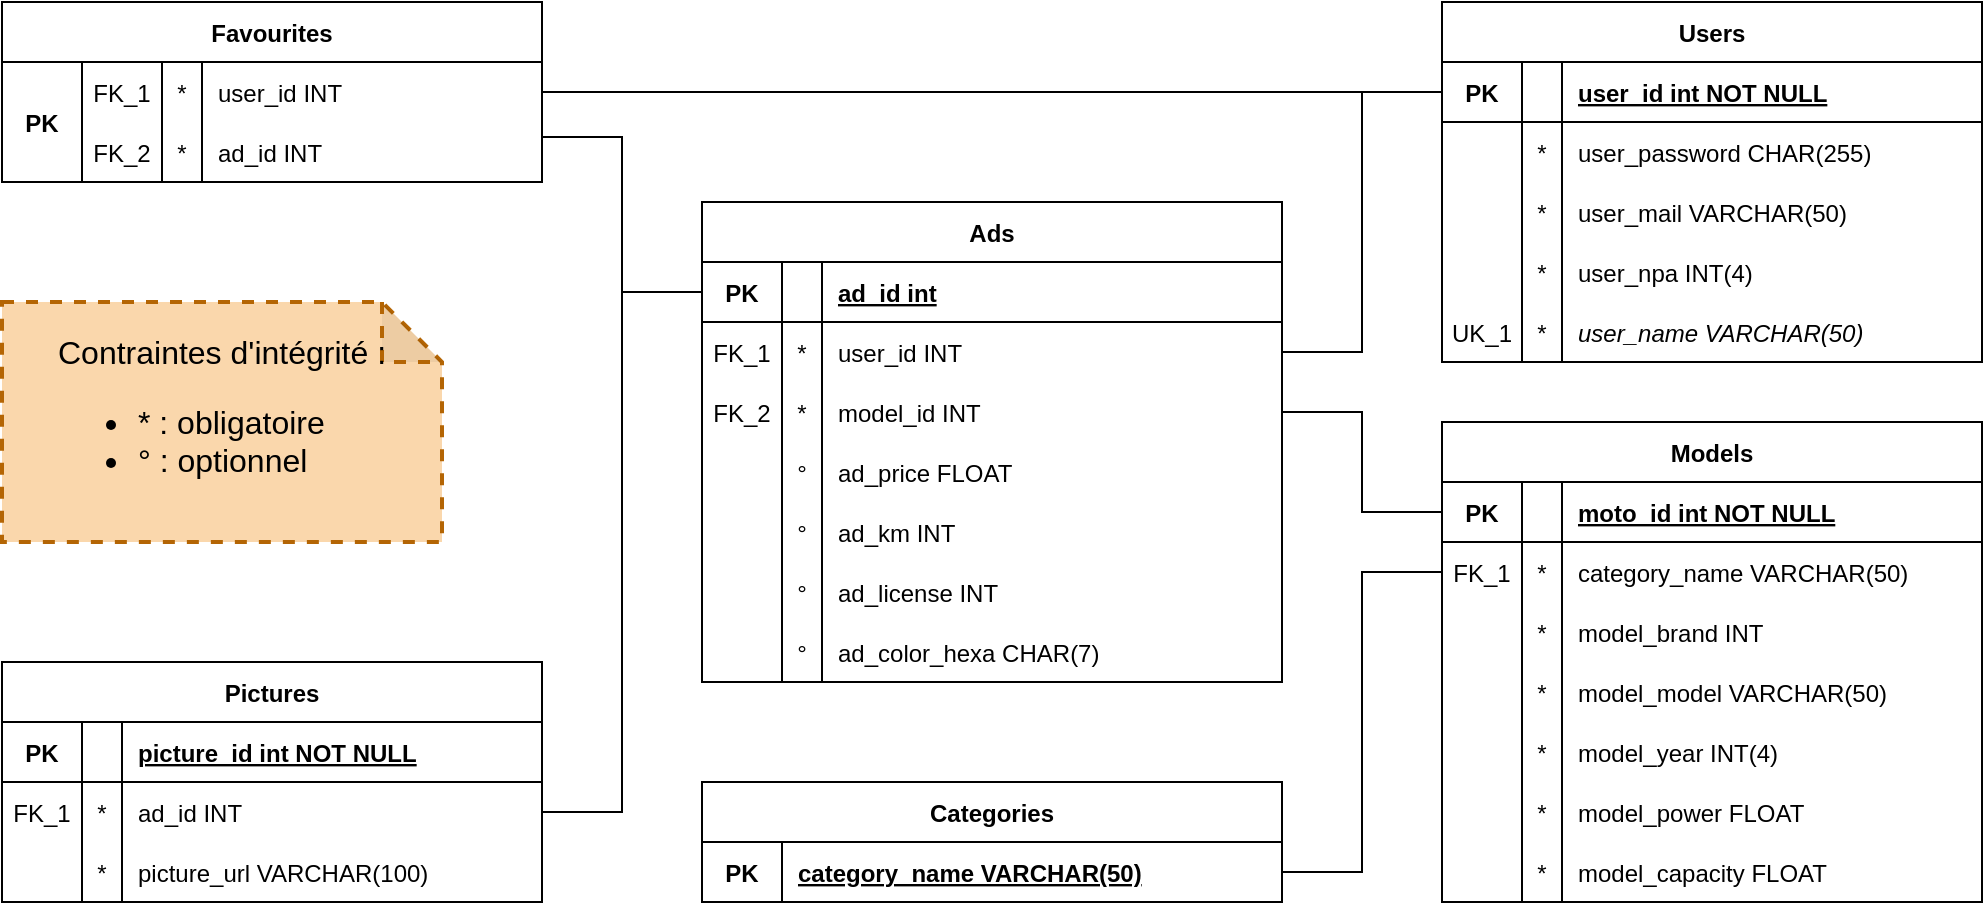 <mxfile version="20.4.0" type="device"><diagram id="R2lEEEUBdFMjLlhIrx00" name="Page-1"><mxGraphModel dx="1632" dy="436" grid="1" gridSize="10" guides="1" tooltips="1" connect="1" arrows="1" fold="1" page="1" pageScale="1" pageWidth="850" pageHeight="1100" math="0" shadow="0" extFonts="Permanent Marker^https://fonts.googleapis.com/css?family=Permanent+Marker"><root><mxCell id="0"/><mxCell id="1" parent="0"/><mxCell id="C-vyLk0tnHw3VtMMgP7b-2" value="Models" style="shape=table;startSize=30;container=1;collapsible=1;childLayout=tableLayout;fixedRows=1;rowLines=0;fontStyle=1;align=center;resizeLast=1;" parent="1" vertex="1"><mxGeometry x="470" y="580" width="270" height="240" as="geometry"/></mxCell><mxCell id="C-vyLk0tnHw3VtMMgP7b-3" value="" style="shape=partialRectangle;collapsible=0;dropTarget=0;pointerEvents=0;fillColor=none;points=[[0,0.5],[1,0.5]];portConstraint=eastwest;top=0;left=0;right=0;bottom=1;" parent="C-vyLk0tnHw3VtMMgP7b-2" vertex="1"><mxGeometry y="30" width="270" height="30" as="geometry"/></mxCell><mxCell id="C-vyLk0tnHw3VtMMgP7b-4" value="PK" style="shape=partialRectangle;overflow=hidden;connectable=0;fillColor=none;top=0;left=0;bottom=0;right=0;fontStyle=1;" parent="C-vyLk0tnHw3VtMMgP7b-3" vertex="1"><mxGeometry width="40" height="30" as="geometry"><mxRectangle width="40" height="30" as="alternateBounds"/></mxGeometry></mxCell><mxCell id="pd-KlW3IWrrGRKDiV0ma-48" style="shape=partialRectangle;overflow=hidden;connectable=0;fillColor=none;top=0;left=0;bottom=0;right=0;fontStyle=1;" parent="C-vyLk0tnHw3VtMMgP7b-3" vertex="1"><mxGeometry x="40" width="20" height="30" as="geometry"><mxRectangle width="20" height="30" as="alternateBounds"/></mxGeometry></mxCell><mxCell id="C-vyLk0tnHw3VtMMgP7b-5" value="moto_id int NOT NULL " style="shape=partialRectangle;overflow=hidden;connectable=0;fillColor=none;top=0;left=0;bottom=0;right=0;align=left;spacingLeft=6;fontStyle=5;" parent="C-vyLk0tnHw3VtMMgP7b-3" vertex="1"><mxGeometry x="60" width="210" height="30" as="geometry"><mxRectangle width="210" height="30" as="alternateBounds"/></mxGeometry></mxCell><mxCell id="Til6oE_p2sEMkodiM8Su-36" style="shape=partialRectangle;collapsible=0;dropTarget=0;pointerEvents=0;fillColor=none;points=[[0,0.5],[1,0.5]];portConstraint=eastwest;top=0;left=0;right=0;bottom=0;" parent="C-vyLk0tnHw3VtMMgP7b-2" vertex="1"><mxGeometry y="60" width="270" height="30" as="geometry"/></mxCell><mxCell id="Til6oE_p2sEMkodiM8Su-37" value="FK_1" style="shape=partialRectangle;overflow=hidden;connectable=0;fillColor=none;top=0;left=0;bottom=0;right=0;" parent="Til6oE_p2sEMkodiM8Su-36" vertex="1"><mxGeometry width="40" height="30" as="geometry"><mxRectangle width="40" height="30" as="alternateBounds"/></mxGeometry></mxCell><mxCell id="pd-KlW3IWrrGRKDiV0ma-49" value="*" style="shape=partialRectangle;overflow=hidden;connectable=0;fillColor=none;top=0;left=0;bottom=0;right=0;" parent="Til6oE_p2sEMkodiM8Su-36" vertex="1"><mxGeometry x="40" width="20" height="30" as="geometry"><mxRectangle width="20" height="30" as="alternateBounds"/></mxGeometry></mxCell><mxCell id="Til6oE_p2sEMkodiM8Su-38" value="category_name VARCHAR(50)" style="shape=partialRectangle;overflow=hidden;connectable=0;fillColor=none;top=0;left=0;bottom=0;right=0;align=left;spacingLeft=6;" parent="Til6oE_p2sEMkodiM8Su-36" vertex="1"><mxGeometry x="60" width="210" height="30" as="geometry"><mxRectangle width="210" height="30" as="alternateBounds"/></mxGeometry></mxCell><mxCell id="C-vyLk0tnHw3VtMMgP7b-6" value="" style="shape=partialRectangle;collapsible=0;dropTarget=0;pointerEvents=0;fillColor=none;points=[[0,0.5],[1,0.5]];portConstraint=eastwest;top=0;left=0;right=0;bottom=0;" parent="C-vyLk0tnHw3VtMMgP7b-2" vertex="1"><mxGeometry y="90" width="270" height="30" as="geometry"/></mxCell><mxCell id="C-vyLk0tnHw3VtMMgP7b-7" value="" style="shape=partialRectangle;overflow=hidden;connectable=0;fillColor=none;top=0;left=0;bottom=0;right=0;" parent="C-vyLk0tnHw3VtMMgP7b-6" vertex="1"><mxGeometry width="40" height="30" as="geometry"><mxRectangle width="40" height="30" as="alternateBounds"/></mxGeometry></mxCell><mxCell id="pd-KlW3IWrrGRKDiV0ma-50" value="*" style="shape=partialRectangle;overflow=hidden;connectable=0;fillColor=none;top=0;left=0;bottom=0;right=0;" parent="C-vyLk0tnHw3VtMMgP7b-6" vertex="1"><mxGeometry x="40" width="20" height="30" as="geometry"><mxRectangle width="20" height="30" as="alternateBounds"/></mxGeometry></mxCell><mxCell id="C-vyLk0tnHw3VtMMgP7b-8" value="model_brand INT" style="shape=partialRectangle;overflow=hidden;connectable=0;fillColor=none;top=0;left=0;bottom=0;right=0;align=left;spacingLeft=6;" parent="C-vyLk0tnHw3VtMMgP7b-6" vertex="1"><mxGeometry x="60" width="210" height="30" as="geometry"><mxRectangle width="210" height="30" as="alternateBounds"/></mxGeometry></mxCell><mxCell id="C-vyLk0tnHw3VtMMgP7b-9" value="" style="shape=partialRectangle;collapsible=0;dropTarget=0;pointerEvents=0;fillColor=none;points=[[0,0.5],[1,0.5]];portConstraint=eastwest;top=0;left=0;right=0;bottom=0;" parent="C-vyLk0tnHw3VtMMgP7b-2" vertex="1"><mxGeometry y="120" width="270" height="30" as="geometry"/></mxCell><mxCell id="C-vyLk0tnHw3VtMMgP7b-10" value="" style="shape=partialRectangle;overflow=hidden;connectable=0;fillColor=none;top=0;left=0;bottom=0;right=0;" parent="C-vyLk0tnHw3VtMMgP7b-9" vertex="1"><mxGeometry width="40" height="30" as="geometry"><mxRectangle width="40" height="30" as="alternateBounds"/></mxGeometry></mxCell><mxCell id="pd-KlW3IWrrGRKDiV0ma-51" value="*" style="shape=partialRectangle;overflow=hidden;connectable=0;fillColor=none;top=0;left=0;bottom=0;right=0;" parent="C-vyLk0tnHw3VtMMgP7b-9" vertex="1"><mxGeometry x="40" width="20" height="30" as="geometry"><mxRectangle width="20" height="30" as="alternateBounds"/></mxGeometry></mxCell><mxCell id="C-vyLk0tnHw3VtMMgP7b-11" value="model_model VARCHAR(50)" style="shape=partialRectangle;overflow=hidden;connectable=0;fillColor=none;top=0;left=0;bottom=0;right=0;align=left;spacingLeft=6;" parent="C-vyLk0tnHw3VtMMgP7b-9" vertex="1"><mxGeometry x="60" width="210" height="30" as="geometry"><mxRectangle width="210" height="30" as="alternateBounds"/></mxGeometry></mxCell><mxCell id="Til6oE_p2sEMkodiM8Su-18" style="shape=partialRectangle;collapsible=0;dropTarget=0;pointerEvents=0;fillColor=none;points=[[0,0.5],[1,0.5]];portConstraint=eastwest;top=0;left=0;right=0;bottom=0;" parent="C-vyLk0tnHw3VtMMgP7b-2" vertex="1"><mxGeometry y="150" width="270" height="30" as="geometry"/></mxCell><mxCell id="Til6oE_p2sEMkodiM8Su-19" value="" style="shape=partialRectangle;overflow=hidden;connectable=0;fillColor=none;top=0;left=0;bottom=0;right=0;" parent="Til6oE_p2sEMkodiM8Su-18" vertex="1"><mxGeometry width="40" height="30" as="geometry"><mxRectangle width="40" height="30" as="alternateBounds"/></mxGeometry></mxCell><mxCell id="pd-KlW3IWrrGRKDiV0ma-52" value="*" style="shape=partialRectangle;overflow=hidden;connectable=0;fillColor=none;top=0;left=0;bottom=0;right=0;" parent="Til6oE_p2sEMkodiM8Su-18" vertex="1"><mxGeometry x="40" width="20" height="30" as="geometry"><mxRectangle width="20" height="30" as="alternateBounds"/></mxGeometry></mxCell><mxCell id="Til6oE_p2sEMkodiM8Su-20" value="model_year INT(4)" style="shape=partialRectangle;overflow=hidden;connectable=0;fillColor=none;top=0;left=0;bottom=0;right=0;align=left;spacingLeft=6;" parent="Til6oE_p2sEMkodiM8Su-18" vertex="1"><mxGeometry x="60" width="210" height="30" as="geometry"><mxRectangle width="210" height="30" as="alternateBounds"/></mxGeometry></mxCell><mxCell id="Til6oE_p2sEMkodiM8Su-24" style="shape=partialRectangle;collapsible=0;dropTarget=0;pointerEvents=0;fillColor=none;points=[[0,0.5],[1,0.5]];portConstraint=eastwest;top=0;left=0;right=0;bottom=0;" parent="C-vyLk0tnHw3VtMMgP7b-2" vertex="1"><mxGeometry y="180" width="270" height="30" as="geometry"/></mxCell><mxCell id="Til6oE_p2sEMkodiM8Su-25" value="" style="shape=partialRectangle;overflow=hidden;connectable=0;fillColor=none;top=0;left=0;bottom=0;right=0;" parent="Til6oE_p2sEMkodiM8Su-24" vertex="1"><mxGeometry width="40" height="30" as="geometry"><mxRectangle width="40" height="30" as="alternateBounds"/></mxGeometry></mxCell><mxCell id="pd-KlW3IWrrGRKDiV0ma-53" value="*" style="shape=partialRectangle;overflow=hidden;connectable=0;fillColor=none;top=0;left=0;bottom=0;right=0;" parent="Til6oE_p2sEMkodiM8Su-24" vertex="1"><mxGeometry x="40" width="20" height="30" as="geometry"><mxRectangle width="20" height="30" as="alternateBounds"/></mxGeometry></mxCell><mxCell id="Til6oE_p2sEMkodiM8Su-26" value="model_power FLOAT" style="shape=partialRectangle;overflow=hidden;connectable=0;fillColor=none;top=0;left=0;bottom=0;right=0;align=left;spacingLeft=6;" parent="Til6oE_p2sEMkodiM8Su-24" vertex="1"><mxGeometry x="60" width="210" height="30" as="geometry"><mxRectangle width="210" height="30" as="alternateBounds"/></mxGeometry></mxCell><mxCell id="Til6oE_p2sEMkodiM8Su-27" style="shape=partialRectangle;collapsible=0;dropTarget=0;pointerEvents=0;fillColor=none;points=[[0,0.5],[1,0.5]];portConstraint=eastwest;top=0;left=0;right=0;bottom=0;" parent="C-vyLk0tnHw3VtMMgP7b-2" vertex="1"><mxGeometry y="210" width="270" height="30" as="geometry"/></mxCell><mxCell id="Til6oE_p2sEMkodiM8Su-28" value="" style="shape=partialRectangle;overflow=hidden;connectable=0;fillColor=none;top=0;left=0;bottom=0;right=0;" parent="Til6oE_p2sEMkodiM8Su-27" vertex="1"><mxGeometry width="40" height="30" as="geometry"><mxRectangle width="40" height="30" as="alternateBounds"/></mxGeometry></mxCell><mxCell id="pd-KlW3IWrrGRKDiV0ma-54" value="*" style="shape=partialRectangle;overflow=hidden;connectable=0;fillColor=none;top=0;left=0;bottom=0;right=0;" parent="Til6oE_p2sEMkodiM8Su-27" vertex="1"><mxGeometry x="40" width="20" height="30" as="geometry"><mxRectangle width="20" height="30" as="alternateBounds"/></mxGeometry></mxCell><mxCell id="Til6oE_p2sEMkodiM8Su-29" value="model_capacity FLOAT" style="shape=partialRectangle;overflow=hidden;connectable=0;fillColor=none;top=0;left=0;bottom=0;right=0;align=left;spacingLeft=6;" parent="Til6oE_p2sEMkodiM8Su-27" vertex="1"><mxGeometry x="60" width="210" height="30" as="geometry"><mxRectangle width="210" height="30" as="alternateBounds"/></mxGeometry></mxCell><mxCell id="C-vyLk0tnHw3VtMMgP7b-23" value="Users" style="shape=table;startSize=30;container=1;collapsible=1;childLayout=tableLayout;fixedRows=1;rowLines=0;fontStyle=1;align=center;resizeLast=1;" parent="1" vertex="1"><mxGeometry x="470" y="370" width="270" height="180" as="geometry"/></mxCell><mxCell id="C-vyLk0tnHw3VtMMgP7b-24" value="" style="shape=partialRectangle;collapsible=0;dropTarget=0;pointerEvents=0;fillColor=none;points=[[0,0.5],[1,0.5]];portConstraint=eastwest;top=0;left=0;right=0;bottom=1;" parent="C-vyLk0tnHw3VtMMgP7b-23" vertex="1"><mxGeometry y="30" width="270" height="30" as="geometry"/></mxCell><mxCell id="C-vyLk0tnHw3VtMMgP7b-25" value="PK" style="shape=partialRectangle;overflow=hidden;connectable=0;fillColor=none;top=0;left=0;bottom=0;right=0;fontStyle=1;" parent="C-vyLk0tnHw3VtMMgP7b-24" vertex="1"><mxGeometry width="40.0" height="30" as="geometry"><mxRectangle width="40.0" height="30" as="alternateBounds"/></mxGeometry></mxCell><mxCell id="pd-KlW3IWrrGRKDiV0ma-36" style="shape=partialRectangle;overflow=hidden;connectable=0;fillColor=none;top=0;left=0;bottom=0;right=0;fontStyle=1;" parent="C-vyLk0tnHw3VtMMgP7b-24" vertex="1"><mxGeometry x="40.0" width="20" height="30" as="geometry"><mxRectangle width="20" height="30" as="alternateBounds"/></mxGeometry></mxCell><mxCell id="C-vyLk0tnHw3VtMMgP7b-26" value="user_id int NOT NULL " style="shape=partialRectangle;overflow=hidden;connectable=0;fillColor=none;top=0;left=0;bottom=0;right=0;align=left;spacingLeft=6;fontStyle=5;" parent="C-vyLk0tnHw3VtMMgP7b-24" vertex="1"><mxGeometry x="60.0" width="210.0" height="30" as="geometry"><mxRectangle width="210.0" height="30" as="alternateBounds"/></mxGeometry></mxCell><mxCell id="C-vyLk0tnHw3VtMMgP7b-27" value="" style="shape=partialRectangle;collapsible=0;dropTarget=0;pointerEvents=0;fillColor=none;points=[[0,0.5],[1,0.5]];portConstraint=eastwest;top=0;left=0;right=0;bottom=0;" parent="C-vyLk0tnHw3VtMMgP7b-23" vertex="1"><mxGeometry y="60" width="270" height="30" as="geometry"/></mxCell><mxCell id="C-vyLk0tnHw3VtMMgP7b-28" value="" style="shape=partialRectangle;overflow=hidden;connectable=0;fillColor=none;top=0;left=0;bottom=0;right=0;" parent="C-vyLk0tnHw3VtMMgP7b-27" vertex="1"><mxGeometry width="40.0" height="30" as="geometry"><mxRectangle width="40.0" height="30" as="alternateBounds"/></mxGeometry></mxCell><mxCell id="pd-KlW3IWrrGRKDiV0ma-37" value="*" style="shape=partialRectangle;overflow=hidden;connectable=0;fillColor=none;top=0;left=0;bottom=0;right=0;" parent="C-vyLk0tnHw3VtMMgP7b-27" vertex="1"><mxGeometry x="40.0" width="20" height="30" as="geometry"><mxRectangle width="20" height="30" as="alternateBounds"/></mxGeometry></mxCell><mxCell id="C-vyLk0tnHw3VtMMgP7b-29" value="user_password CHAR(255)" style="shape=partialRectangle;overflow=hidden;connectable=0;fillColor=none;top=0;left=0;bottom=0;right=0;align=left;spacingLeft=6;" parent="C-vyLk0tnHw3VtMMgP7b-27" vertex="1"><mxGeometry x="60.0" width="210.0" height="30" as="geometry"><mxRectangle width="210.0" height="30" as="alternateBounds"/></mxGeometry></mxCell><mxCell id="Til6oE_p2sEMkodiM8Su-79" style="shape=partialRectangle;collapsible=0;dropTarget=0;pointerEvents=0;fillColor=none;points=[[0,0.5],[1,0.5]];portConstraint=eastwest;top=0;left=0;right=0;bottom=0;" parent="C-vyLk0tnHw3VtMMgP7b-23" vertex="1"><mxGeometry y="90" width="270" height="30" as="geometry"/></mxCell><mxCell id="Til6oE_p2sEMkodiM8Su-80" value="" style="shape=partialRectangle;overflow=hidden;connectable=0;fillColor=none;top=0;left=0;bottom=0;right=0;" parent="Til6oE_p2sEMkodiM8Su-79" vertex="1"><mxGeometry width="40.0" height="30" as="geometry"><mxRectangle width="40.0" height="30" as="alternateBounds"/></mxGeometry></mxCell><mxCell id="pd-KlW3IWrrGRKDiV0ma-38" value="*" style="shape=partialRectangle;overflow=hidden;connectable=0;fillColor=none;top=0;left=0;bottom=0;right=0;" parent="Til6oE_p2sEMkodiM8Su-79" vertex="1"><mxGeometry x="40.0" width="20" height="30" as="geometry"><mxRectangle width="20" height="30" as="alternateBounds"/></mxGeometry></mxCell><mxCell id="Til6oE_p2sEMkodiM8Su-81" value="user_mail VARCHAR(50)" style="shape=partialRectangle;overflow=hidden;connectable=0;fillColor=none;top=0;left=0;bottom=0;right=0;align=left;spacingLeft=6;" parent="Til6oE_p2sEMkodiM8Su-79" vertex="1"><mxGeometry x="60.0" width="210.0" height="30" as="geometry"><mxRectangle width="210.0" height="30" as="alternateBounds"/></mxGeometry></mxCell><mxCell id="Til6oE_p2sEMkodiM8Su-76" style="shape=partialRectangle;collapsible=0;dropTarget=0;pointerEvents=0;fillColor=none;points=[[0,0.5],[1,0.5]];portConstraint=eastwest;top=0;left=0;right=0;bottom=0;" parent="C-vyLk0tnHw3VtMMgP7b-23" vertex="1"><mxGeometry y="120" width="270" height="30" as="geometry"/></mxCell><mxCell id="Til6oE_p2sEMkodiM8Su-77" value="" style="shape=partialRectangle;overflow=hidden;connectable=0;fillColor=none;top=0;left=0;bottom=0;right=0;" parent="Til6oE_p2sEMkodiM8Su-76" vertex="1"><mxGeometry width="40.0" height="30" as="geometry"><mxRectangle width="40.0" height="30" as="alternateBounds"/></mxGeometry></mxCell><mxCell id="pd-KlW3IWrrGRKDiV0ma-39" value="*" style="shape=partialRectangle;overflow=hidden;connectable=0;fillColor=none;top=0;left=0;bottom=0;right=0;" parent="Til6oE_p2sEMkodiM8Su-76" vertex="1"><mxGeometry x="40.0" width="20" height="30" as="geometry"><mxRectangle width="20" height="30" as="alternateBounds"/></mxGeometry></mxCell><mxCell id="Til6oE_p2sEMkodiM8Su-78" value="user_npa INT(4)" style="shape=partialRectangle;overflow=hidden;connectable=0;fillColor=none;top=0;left=0;bottom=0;right=0;align=left;spacingLeft=6;" parent="Til6oE_p2sEMkodiM8Su-76" vertex="1"><mxGeometry x="60.0" width="210.0" height="30" as="geometry"><mxRectangle width="210.0" height="30" as="alternateBounds"/></mxGeometry></mxCell><mxCell id="Til6oE_p2sEMkodiM8Su-73" style="shape=partialRectangle;collapsible=0;dropTarget=0;pointerEvents=0;fillColor=none;points=[[0,0.5],[1,0.5]];portConstraint=eastwest;top=0;left=0;right=0;bottom=0;" parent="C-vyLk0tnHw3VtMMgP7b-23" vertex="1"><mxGeometry y="150" width="270" height="30" as="geometry"/></mxCell><mxCell id="Til6oE_p2sEMkodiM8Su-74" value="UK_1" style="shape=partialRectangle;overflow=hidden;connectable=0;fillColor=none;top=0;left=0;bottom=0;right=0;" parent="Til6oE_p2sEMkodiM8Su-73" vertex="1"><mxGeometry width="40.0" height="30" as="geometry"><mxRectangle width="40.0" height="30" as="alternateBounds"/></mxGeometry></mxCell><mxCell id="pd-KlW3IWrrGRKDiV0ma-40" value="*" style="shape=partialRectangle;overflow=hidden;connectable=0;fillColor=none;top=0;left=0;bottom=0;right=0;" parent="Til6oE_p2sEMkodiM8Su-73" vertex="1"><mxGeometry x="40.0" width="20" height="30" as="geometry"><mxRectangle width="20" height="30" as="alternateBounds"/></mxGeometry></mxCell><mxCell id="Til6oE_p2sEMkodiM8Su-75" value="user_name VARCHAR(50)" style="shape=partialRectangle;overflow=hidden;connectable=0;fillColor=none;top=0;left=0;bottom=0;right=0;align=left;spacingLeft=6;fontStyle=2" parent="Til6oE_p2sEMkodiM8Su-73" vertex="1"><mxGeometry x="60.0" width="210.0" height="30" as="geometry"><mxRectangle width="210.0" height="30" as="alternateBounds"/></mxGeometry></mxCell><mxCell id="_T7qm6R19eSd7hvCUQdI-22" value="Ads" style="shape=table;startSize=30;container=1;collapsible=1;childLayout=tableLayout;fixedRows=1;rowLines=0;fontStyle=1;align=center;resizeLast=1;" parent="1" vertex="1"><mxGeometry x="100" y="470" width="290" height="240" as="geometry"/></mxCell><mxCell id="_T7qm6R19eSd7hvCUQdI-23" value="" style="shape=partialRectangle;collapsible=0;dropTarget=0;pointerEvents=0;fillColor=none;points=[[0,0.5],[1,0.5]];portConstraint=eastwest;top=0;left=0;right=0;bottom=1;" parent="_T7qm6R19eSd7hvCUQdI-22" vertex="1"><mxGeometry y="30" width="290" height="30" as="geometry"/></mxCell><mxCell id="_T7qm6R19eSd7hvCUQdI-24" value="PK" style="shape=partialRectangle;overflow=hidden;connectable=0;fillColor=none;top=0;left=0;bottom=0;right=0;fontStyle=1;" parent="_T7qm6R19eSd7hvCUQdI-23" vertex="1"><mxGeometry width="40" height="30" as="geometry"><mxRectangle width="40" height="30" as="alternateBounds"/></mxGeometry></mxCell><mxCell id="pd-KlW3IWrrGRKDiV0ma-55" style="shape=partialRectangle;overflow=hidden;connectable=0;fillColor=none;top=0;left=0;bottom=0;right=0;fontStyle=1;" parent="_T7qm6R19eSd7hvCUQdI-23" vertex="1"><mxGeometry x="40" width="20" height="30" as="geometry"><mxRectangle width="20" height="30" as="alternateBounds"/></mxGeometry></mxCell><mxCell id="_T7qm6R19eSd7hvCUQdI-25" value="ad_id int" style="shape=partialRectangle;overflow=hidden;connectable=0;fillColor=none;top=0;left=0;bottom=0;right=0;align=left;spacingLeft=6;fontStyle=5;" parent="_T7qm6R19eSd7hvCUQdI-23" vertex="1"><mxGeometry x="60" width="230" height="30" as="geometry"><mxRectangle width="230" height="30" as="alternateBounds"/></mxGeometry></mxCell><mxCell id="Til6oE_p2sEMkodiM8Su-64" style="shape=partialRectangle;collapsible=0;dropTarget=0;pointerEvents=0;fillColor=none;points=[[0,0.5],[1,0.5]];portConstraint=eastwest;top=0;left=0;right=0;bottom=0;" parent="_T7qm6R19eSd7hvCUQdI-22" vertex="1"><mxGeometry y="60" width="290" height="30" as="geometry"/></mxCell><mxCell id="Til6oE_p2sEMkodiM8Su-65" value="FK_1" style="shape=partialRectangle;overflow=hidden;connectable=0;fillColor=none;top=0;left=0;bottom=0;right=0;" parent="Til6oE_p2sEMkodiM8Su-64" vertex="1"><mxGeometry width="40" height="30" as="geometry"><mxRectangle width="40" height="30" as="alternateBounds"/></mxGeometry></mxCell><mxCell id="pd-KlW3IWrrGRKDiV0ma-56" value="*" style="shape=partialRectangle;overflow=hidden;connectable=0;fillColor=none;top=0;left=0;bottom=0;right=0;" parent="Til6oE_p2sEMkodiM8Su-64" vertex="1"><mxGeometry x="40" width="20" height="30" as="geometry"><mxRectangle width="20" height="30" as="alternateBounds"/></mxGeometry></mxCell><mxCell id="Til6oE_p2sEMkodiM8Su-66" value="user_id INT" style="shape=partialRectangle;overflow=hidden;connectable=0;fillColor=none;top=0;left=0;bottom=0;right=0;align=left;spacingLeft=6;" parent="Til6oE_p2sEMkodiM8Su-64" vertex="1"><mxGeometry x="60" width="230" height="30" as="geometry"><mxRectangle width="230" height="30" as="alternateBounds"/></mxGeometry></mxCell><mxCell id="_T7qm6R19eSd7hvCUQdI-26" value="" style="shape=partialRectangle;collapsible=0;dropTarget=0;pointerEvents=0;fillColor=none;points=[[0,0.5],[1,0.5]];portConstraint=eastwest;top=0;left=0;right=0;bottom=0;" parent="_T7qm6R19eSd7hvCUQdI-22" vertex="1"><mxGeometry y="90" width="290" height="30" as="geometry"/></mxCell><mxCell id="_T7qm6R19eSd7hvCUQdI-27" value="FK_2" style="shape=partialRectangle;overflow=hidden;connectable=0;fillColor=none;top=0;left=0;bottom=0;right=0;" parent="_T7qm6R19eSd7hvCUQdI-26" vertex="1"><mxGeometry width="40" height="30" as="geometry"><mxRectangle width="40" height="30" as="alternateBounds"/></mxGeometry></mxCell><mxCell id="pd-KlW3IWrrGRKDiV0ma-57" value="*" style="shape=partialRectangle;overflow=hidden;connectable=0;fillColor=none;top=0;left=0;bottom=0;right=0;" parent="_T7qm6R19eSd7hvCUQdI-26" vertex="1"><mxGeometry x="40" width="20" height="30" as="geometry"><mxRectangle width="20" height="30" as="alternateBounds"/></mxGeometry></mxCell><mxCell id="_T7qm6R19eSd7hvCUQdI-28" value="model_id INT" style="shape=partialRectangle;overflow=hidden;connectable=0;fillColor=none;top=0;left=0;bottom=0;right=0;align=left;spacingLeft=6;" parent="_T7qm6R19eSd7hvCUQdI-26" vertex="1"><mxGeometry x="60" width="230" height="30" as="geometry"><mxRectangle width="230" height="30" as="alternateBounds"/></mxGeometry></mxCell><mxCell id="Til6oE_p2sEMkodiM8Su-6" style="shape=partialRectangle;collapsible=0;dropTarget=0;pointerEvents=0;fillColor=none;points=[[0,0.5],[1,0.5]];portConstraint=eastwest;top=0;left=0;right=0;bottom=0;" parent="_T7qm6R19eSd7hvCUQdI-22" vertex="1"><mxGeometry y="120" width="290" height="30" as="geometry"/></mxCell><mxCell id="Til6oE_p2sEMkodiM8Su-7" value="" style="shape=partialRectangle;overflow=hidden;connectable=0;fillColor=none;top=0;left=0;bottom=0;right=0;" parent="Til6oE_p2sEMkodiM8Su-6" vertex="1"><mxGeometry width="40" height="30" as="geometry"><mxRectangle width="40" height="30" as="alternateBounds"/></mxGeometry></mxCell><mxCell id="pd-KlW3IWrrGRKDiV0ma-58" value="°" style="shape=partialRectangle;overflow=hidden;connectable=0;fillColor=none;top=0;left=0;bottom=0;right=0;" parent="Til6oE_p2sEMkodiM8Su-6" vertex="1"><mxGeometry x="40" width="20" height="30" as="geometry"><mxRectangle width="20" height="30" as="alternateBounds"/></mxGeometry></mxCell><mxCell id="Til6oE_p2sEMkodiM8Su-8" value="ad_price FLOAT" style="shape=partialRectangle;overflow=hidden;connectable=0;fillColor=none;top=0;left=0;bottom=0;right=0;align=left;spacingLeft=6;" parent="Til6oE_p2sEMkodiM8Su-6" vertex="1"><mxGeometry x="60" width="230" height="30" as="geometry"><mxRectangle width="230" height="30" as="alternateBounds"/></mxGeometry></mxCell><mxCell id="Til6oE_p2sEMkodiM8Su-9" style="shape=partialRectangle;collapsible=0;dropTarget=0;pointerEvents=0;fillColor=none;points=[[0,0.5],[1,0.5]];portConstraint=eastwest;top=0;left=0;right=0;bottom=0;" parent="_T7qm6R19eSd7hvCUQdI-22" vertex="1"><mxGeometry y="150" width="290" height="30" as="geometry"/></mxCell><mxCell id="Til6oE_p2sEMkodiM8Su-10" value="" style="shape=partialRectangle;overflow=hidden;connectable=0;fillColor=none;top=0;left=0;bottom=0;right=0;" parent="Til6oE_p2sEMkodiM8Su-9" vertex="1"><mxGeometry width="40" height="30" as="geometry"><mxRectangle width="40" height="30" as="alternateBounds"/></mxGeometry></mxCell><mxCell id="pd-KlW3IWrrGRKDiV0ma-59" value="°" style="shape=partialRectangle;overflow=hidden;connectable=0;fillColor=none;top=0;left=0;bottom=0;right=0;" parent="Til6oE_p2sEMkodiM8Su-9" vertex="1"><mxGeometry x="40" width="20" height="30" as="geometry"><mxRectangle width="20" height="30" as="alternateBounds"/></mxGeometry></mxCell><mxCell id="Til6oE_p2sEMkodiM8Su-11" value="ad_km INT" style="shape=partialRectangle;overflow=hidden;connectable=0;fillColor=none;top=0;left=0;bottom=0;right=0;align=left;spacingLeft=6;" parent="Til6oE_p2sEMkodiM8Su-9" vertex="1"><mxGeometry x="60" width="230" height="30" as="geometry"><mxRectangle width="230" height="30" as="alternateBounds"/></mxGeometry></mxCell><mxCell id="Til6oE_p2sEMkodiM8Su-12" style="shape=partialRectangle;collapsible=0;dropTarget=0;pointerEvents=0;fillColor=none;points=[[0,0.5],[1,0.5]];portConstraint=eastwest;top=0;left=0;right=0;bottom=0;" parent="_T7qm6R19eSd7hvCUQdI-22" vertex="1"><mxGeometry y="180" width="290" height="30" as="geometry"/></mxCell><mxCell id="Til6oE_p2sEMkodiM8Su-13" value="" style="shape=partialRectangle;overflow=hidden;connectable=0;fillColor=none;top=0;left=0;bottom=0;right=0;" parent="Til6oE_p2sEMkodiM8Su-12" vertex="1"><mxGeometry width="40" height="30" as="geometry"><mxRectangle width="40" height="30" as="alternateBounds"/></mxGeometry></mxCell><mxCell id="pd-KlW3IWrrGRKDiV0ma-60" value="°" style="shape=partialRectangle;overflow=hidden;connectable=0;fillColor=none;top=0;left=0;bottom=0;right=0;" parent="Til6oE_p2sEMkodiM8Su-12" vertex="1"><mxGeometry x="40" width="20" height="30" as="geometry"><mxRectangle width="20" height="30" as="alternateBounds"/></mxGeometry></mxCell><mxCell id="Til6oE_p2sEMkodiM8Su-14" value="ad_license INT" style="shape=partialRectangle;overflow=hidden;connectable=0;fillColor=none;top=0;left=0;bottom=0;right=0;align=left;spacingLeft=6;" parent="Til6oE_p2sEMkodiM8Su-12" vertex="1"><mxGeometry x="60" width="230" height="30" as="geometry"><mxRectangle width="230" height="30" as="alternateBounds"/></mxGeometry></mxCell><mxCell id="Til6oE_p2sEMkodiM8Su-15" style="shape=partialRectangle;collapsible=0;dropTarget=0;pointerEvents=0;fillColor=none;points=[[0,0.5],[1,0.5]];portConstraint=eastwest;top=0;left=0;right=0;bottom=0;" parent="_T7qm6R19eSd7hvCUQdI-22" vertex="1"><mxGeometry y="210" width="290" height="30" as="geometry"/></mxCell><mxCell id="Til6oE_p2sEMkodiM8Su-16" value="" style="shape=partialRectangle;overflow=hidden;connectable=0;fillColor=none;top=0;left=0;bottom=0;right=0;" parent="Til6oE_p2sEMkodiM8Su-15" vertex="1"><mxGeometry width="40" height="30" as="geometry"><mxRectangle width="40" height="30" as="alternateBounds"/></mxGeometry></mxCell><mxCell id="pd-KlW3IWrrGRKDiV0ma-61" value="°" style="shape=partialRectangle;overflow=hidden;connectable=0;fillColor=none;top=0;left=0;bottom=0;right=0;" parent="Til6oE_p2sEMkodiM8Su-15" vertex="1"><mxGeometry x="40" width="20" height="30" as="geometry"><mxRectangle width="20" height="30" as="alternateBounds"/></mxGeometry></mxCell><mxCell id="Til6oE_p2sEMkodiM8Su-17" value="ad_color_hexa CHAR(7)" style="shape=partialRectangle;overflow=hidden;connectable=0;fillColor=none;top=0;left=0;bottom=0;right=0;align=left;spacingLeft=6;" parent="Til6oE_p2sEMkodiM8Su-15" vertex="1"><mxGeometry x="60" width="230" height="30" as="geometry"><mxRectangle width="230" height="30" as="alternateBounds"/></mxGeometry></mxCell><mxCell id="_T7qm6R19eSd7hvCUQdI-31" value="Pictures" style="shape=table;startSize=30;container=1;collapsible=1;childLayout=tableLayout;fixedRows=1;rowLines=0;fontStyle=1;align=center;resizeLast=1;" parent="1" vertex="1"><mxGeometry x="-250" y="700" width="270" height="120" as="geometry"/></mxCell><mxCell id="_T7qm6R19eSd7hvCUQdI-32" value="" style="shape=partialRectangle;collapsible=0;dropTarget=0;pointerEvents=0;fillColor=none;points=[[0,0.5],[1,0.5]];portConstraint=eastwest;top=0;left=0;right=0;bottom=1;" parent="_T7qm6R19eSd7hvCUQdI-31" vertex="1"><mxGeometry y="30" width="270" height="30" as="geometry"/></mxCell><mxCell id="_T7qm6R19eSd7hvCUQdI-33" value="PK" style="shape=partialRectangle;overflow=hidden;connectable=0;fillColor=none;top=0;left=0;bottom=0;right=0;fontStyle=1;" parent="_T7qm6R19eSd7hvCUQdI-32" vertex="1"><mxGeometry width="40" height="30" as="geometry"><mxRectangle width="40" height="30" as="alternateBounds"/></mxGeometry></mxCell><mxCell id="pd-KlW3IWrrGRKDiV0ma-62" style="shape=partialRectangle;overflow=hidden;connectable=0;fillColor=none;top=0;left=0;bottom=0;right=0;fontStyle=1;" parent="_T7qm6R19eSd7hvCUQdI-32" vertex="1"><mxGeometry x="40" width="20" height="30" as="geometry"><mxRectangle width="20" height="30" as="alternateBounds"/></mxGeometry></mxCell><mxCell id="_T7qm6R19eSd7hvCUQdI-34" value="picture_id int NOT NULL " style="shape=partialRectangle;overflow=hidden;connectable=0;fillColor=none;top=0;left=0;bottom=0;right=0;align=left;spacingLeft=6;fontStyle=5;" parent="_T7qm6R19eSd7hvCUQdI-32" vertex="1"><mxGeometry x="60" width="210" height="30" as="geometry"><mxRectangle width="210" height="30" as="alternateBounds"/></mxGeometry></mxCell><mxCell id="Til6oE_p2sEMkodiM8Su-67" style="shape=partialRectangle;collapsible=0;dropTarget=0;pointerEvents=0;fillColor=none;points=[[0,0.5],[1,0.5]];portConstraint=eastwest;top=0;left=0;right=0;bottom=0;" parent="_T7qm6R19eSd7hvCUQdI-31" vertex="1"><mxGeometry y="60" width="270" height="30" as="geometry"/></mxCell><mxCell id="Til6oE_p2sEMkodiM8Su-68" value="FK_1" style="shape=partialRectangle;overflow=hidden;connectable=0;fillColor=none;top=0;left=0;bottom=0;right=0;" parent="Til6oE_p2sEMkodiM8Su-67" vertex="1"><mxGeometry width="40" height="30" as="geometry"><mxRectangle width="40" height="30" as="alternateBounds"/></mxGeometry></mxCell><mxCell id="pd-KlW3IWrrGRKDiV0ma-63" value="*" style="shape=partialRectangle;overflow=hidden;connectable=0;fillColor=none;top=0;left=0;bottom=0;right=0;" parent="Til6oE_p2sEMkodiM8Su-67" vertex="1"><mxGeometry x="40" width="20" height="30" as="geometry"><mxRectangle width="20" height="30" as="alternateBounds"/></mxGeometry></mxCell><mxCell id="Til6oE_p2sEMkodiM8Su-69" value="ad_id INT" style="shape=partialRectangle;overflow=hidden;connectable=0;fillColor=none;top=0;left=0;bottom=0;right=0;align=left;spacingLeft=6;" parent="Til6oE_p2sEMkodiM8Su-67" vertex="1"><mxGeometry x="60" width="210" height="30" as="geometry"><mxRectangle width="210" height="30" as="alternateBounds"/></mxGeometry></mxCell><mxCell id="_T7qm6R19eSd7hvCUQdI-35" value="" style="shape=partialRectangle;collapsible=0;dropTarget=0;pointerEvents=0;fillColor=none;points=[[0,0.5],[1,0.5]];portConstraint=eastwest;top=0;left=0;right=0;bottom=0;" parent="_T7qm6R19eSd7hvCUQdI-31" vertex="1"><mxGeometry y="90" width="270" height="30" as="geometry"/></mxCell><mxCell id="_T7qm6R19eSd7hvCUQdI-36" value="" style="shape=partialRectangle;overflow=hidden;connectable=0;fillColor=none;top=0;left=0;bottom=0;right=0;" parent="_T7qm6R19eSd7hvCUQdI-35" vertex="1"><mxGeometry width="40" height="30" as="geometry"><mxRectangle width="40" height="30" as="alternateBounds"/></mxGeometry></mxCell><mxCell id="pd-KlW3IWrrGRKDiV0ma-64" value="*" style="shape=partialRectangle;overflow=hidden;connectable=0;fillColor=none;top=0;left=0;bottom=0;right=0;" parent="_T7qm6R19eSd7hvCUQdI-35" vertex="1"><mxGeometry x="40" width="20" height="30" as="geometry"><mxRectangle width="20" height="30" as="alternateBounds"/></mxGeometry></mxCell><mxCell id="_T7qm6R19eSd7hvCUQdI-37" value="picture_url VARCHAR(100)" style="shape=partialRectangle;overflow=hidden;connectable=0;fillColor=none;top=0;left=0;bottom=0;right=0;align=left;spacingLeft=6;" parent="_T7qm6R19eSd7hvCUQdI-35" vertex="1"><mxGeometry x="60" width="210" height="30" as="geometry"><mxRectangle width="210" height="30" as="alternateBounds"/></mxGeometry></mxCell><mxCell id="_T7qm6R19eSd7hvCUQdI-39" value="" style="endArrow=none;html=1;rounded=0;entryX=0;entryY=0.5;entryDx=0;entryDy=0;exitX=1;exitY=0.5;exitDx=0;exitDy=0;edgeStyle=orthogonalEdgeStyle;" parent="1" source="_T7qm6R19eSd7hvCUQdI-26" target="C-vyLk0tnHw3VtMMgP7b-3" edge="1"><mxGeometry width="50" height="50" relative="1" as="geometry"><mxPoint y="534" as="sourcePoint"/><mxPoint x="430" y="524" as="targetPoint"/></mxGeometry></mxCell><mxCell id="_T7qm6R19eSd7hvCUQdI-45" value="Favourites" style="shape=table;startSize=30;container=1;collapsible=1;childLayout=tableLayout;fixedRows=1;rowLines=0;fontStyle=1;align=center;resizeLast=1;strokeColor=default;" parent="1" vertex="1"><mxGeometry x="-250" y="370" width="270" height="90" as="geometry"/></mxCell><mxCell id="_T7qm6R19eSd7hvCUQdI-46" value="" style="shape=partialRectangle;collapsible=0;dropTarget=0;pointerEvents=0;fillColor=none;points=[[0,0.5],[1,0.5]];portConstraint=eastwest;top=0;left=0;right=0;bottom=1;strokeColor=none;" parent="_T7qm6R19eSd7hvCUQdI-45" vertex="1"><mxGeometry y="30" width="270" height="30" as="geometry"/></mxCell><mxCell id="Til6oE_p2sEMkodiM8Su-82" value="PK" style="shape=partialRectangle;overflow=hidden;connectable=0;top=0;left=0;bottom=0;right=0;fontStyle=1;rowspan=2;colspan=1;fillColor=none;strokeColor=none;dashed=1;perimeterSpacing=2;strokeWidth=5;" parent="_T7qm6R19eSd7hvCUQdI-46" vertex="1"><mxGeometry width="40" height="60" as="geometry"><mxRectangle width="40" height="30" as="alternateBounds"/></mxGeometry></mxCell><mxCell id="_T7qm6R19eSd7hvCUQdI-47" value="FK_1" style="shape=partialRectangle;overflow=hidden;connectable=0;fillColor=none;top=0;left=0;bottom=0;right=0;fontStyle=0;strokeColor=none;" parent="_T7qm6R19eSd7hvCUQdI-46" vertex="1"><mxGeometry x="40" width="40" height="30" as="geometry"><mxRectangle width="40" height="30" as="alternateBounds"/></mxGeometry></mxCell><mxCell id="pd-KlW3IWrrGRKDiV0ma-31" value="*" style="shape=partialRectangle;overflow=hidden;connectable=0;fillColor=none;top=0;left=0;bottom=0;right=0;fontStyle=0;strokeColor=none;align=center;" parent="_T7qm6R19eSd7hvCUQdI-46" vertex="1"><mxGeometry x="80" width="20" height="30" as="geometry"><mxRectangle width="20" height="30" as="alternateBounds"/></mxGeometry></mxCell><mxCell id="_T7qm6R19eSd7hvCUQdI-48" value="user_id INT" style="shape=partialRectangle;overflow=hidden;connectable=0;fillColor=none;top=0;left=0;bottom=0;right=0;align=left;spacingLeft=6;fontStyle=0;strokeColor=none;" parent="_T7qm6R19eSd7hvCUQdI-46" vertex="1"><mxGeometry x="100" width="170" height="30" as="geometry"><mxRectangle width="170" height="30" as="alternateBounds"/></mxGeometry></mxCell><mxCell id="_T7qm6R19eSd7hvCUQdI-49" value="" style="shape=partialRectangle;collapsible=0;dropTarget=0;pointerEvents=0;fillColor=none;points=[[0,0.5],[1,0.5]];portConstraint=eastwest;top=0;left=0;right=0;bottom=0;strokeColor=none;" parent="_T7qm6R19eSd7hvCUQdI-45" vertex="1"><mxGeometry y="60" width="270" height="30" as="geometry"/></mxCell><mxCell id="Til6oE_p2sEMkodiM8Su-83" style="shape=partialRectangle;overflow=hidden;connectable=0;fillColor=none;top=0;left=0;bottom=0;right=0;" parent="_T7qm6R19eSd7hvCUQdI-49" vertex="1" visible="0"><mxGeometry width="40" height="30" as="geometry"><mxRectangle width="40" height="30" as="alternateBounds"/></mxGeometry></mxCell><mxCell id="_T7qm6R19eSd7hvCUQdI-50" value="FK_2" style="shape=partialRectangle;overflow=hidden;connectable=0;fillColor=none;top=0;left=0;bottom=0;right=0;strokeColor=none;" parent="_T7qm6R19eSd7hvCUQdI-49" vertex="1"><mxGeometry x="40" width="40" height="30" as="geometry"><mxRectangle width="40" height="30" as="alternateBounds"/></mxGeometry></mxCell><mxCell id="pd-KlW3IWrrGRKDiV0ma-32" value="*" style="shape=partialRectangle;overflow=hidden;connectable=0;fillColor=none;top=0;left=0;bottom=0;right=0;strokeColor=none;" parent="_T7qm6R19eSd7hvCUQdI-49" vertex="1"><mxGeometry x="80" width="20" height="30" as="geometry"><mxRectangle width="20" height="30" as="alternateBounds"/></mxGeometry></mxCell><mxCell id="_T7qm6R19eSd7hvCUQdI-51" value="ad_id INT" style="shape=partialRectangle;overflow=hidden;connectable=0;fillColor=none;top=0;left=0;bottom=0;right=0;align=left;spacingLeft=6;strokeColor=none;" parent="_T7qm6R19eSd7hvCUQdI-49" vertex="1"><mxGeometry x="100" width="170" height="30" as="geometry"><mxRectangle width="170" height="30" as="alternateBounds"/></mxGeometry></mxCell><mxCell id="Til6oE_p2sEMkodiM8Su-39" value="Categories" style="shape=table;startSize=30;container=1;collapsible=1;childLayout=tableLayout;fixedRows=1;rowLines=0;fontStyle=1;align=center;resizeLast=1;" parent="1" vertex="1"><mxGeometry x="100" y="760" width="290" height="60" as="geometry"/></mxCell><mxCell id="Til6oE_p2sEMkodiM8Su-40" value="" style="shape=partialRectangle;collapsible=0;dropTarget=0;pointerEvents=0;fillColor=none;points=[[0,0.5],[1,0.5]];portConstraint=eastwest;top=0;left=0;right=0;bottom=1;" parent="Til6oE_p2sEMkodiM8Su-39" vertex="1"><mxGeometry y="30" width="290" height="30" as="geometry"/></mxCell><mxCell id="Til6oE_p2sEMkodiM8Su-41" value="PK" style="shape=partialRectangle;overflow=hidden;connectable=0;fillColor=none;top=0;left=0;bottom=0;right=0;fontStyle=1;" parent="Til6oE_p2sEMkodiM8Su-40" vertex="1"><mxGeometry width="40" height="30" as="geometry"><mxRectangle width="40" height="30" as="alternateBounds"/></mxGeometry></mxCell><mxCell id="Til6oE_p2sEMkodiM8Su-42" value="category_name VARCHAR(50)" style="shape=partialRectangle;overflow=hidden;connectable=0;fillColor=none;top=0;left=0;bottom=0;right=0;align=left;spacingLeft=6;fontStyle=5;" parent="Til6oE_p2sEMkodiM8Su-40" vertex="1"><mxGeometry x="40" width="250" height="30" as="geometry"><mxRectangle width="250" height="30" as="alternateBounds"/></mxGeometry></mxCell><mxCell id="Til6oE_p2sEMkodiM8Su-63" value="" style="edgeStyle=orthogonalEdgeStyle;rounded=0;orthogonalLoop=1;jettySize=auto;html=1;entryX=0;entryY=0.5;entryDx=0;entryDy=0;endArrow=none;endFill=0;" parent="1" source="Til6oE_p2sEMkodiM8Su-40" target="Til6oE_p2sEMkodiM8Su-36" edge="1"><mxGeometry relative="1" as="geometry"/></mxCell><mxCell id="Til6oE_p2sEMkodiM8Su-72" style="edgeStyle=elbowEdgeStyle;rounded=0;orthogonalLoop=1;jettySize=auto;html=1;entryX=1;entryY=0.5;entryDx=0;entryDy=0;endArrow=none;endFill=0;exitX=0;exitY=0.5;exitDx=0;exitDy=0;" parent="1" source="_T7qm6R19eSd7hvCUQdI-23" target="Til6oE_p2sEMkodiM8Su-67" edge="1"><mxGeometry relative="1" as="geometry"><Array as="points"><mxPoint x="60" y="580"/><mxPoint x="50" y="590"/><mxPoint x="60" y="620"/></Array></mxGeometry></mxCell><mxCell id="Til6oE_p2sEMkodiM8Su-84" style="edgeStyle=elbowEdgeStyle;rounded=0;orthogonalLoop=1;jettySize=auto;html=1;entryX=1;entryY=0.5;entryDx=0;entryDy=0;endArrow=none;endFill=0;exitX=0;exitY=0.5;exitDx=0;exitDy=0;" parent="1" source="C-vyLk0tnHw3VtMMgP7b-24" target="_T7qm6R19eSd7hvCUQdI-45" edge="1"><mxGeometry relative="1" as="geometry"><mxPoint x="410" y="395" as="sourcePoint"/><Array as="points"><mxPoint x="60" y="440"/></Array></mxGeometry></mxCell><mxCell id="Til6oE_p2sEMkodiM8Su-85" style="edgeStyle=elbowEdgeStyle;rounded=0;orthogonalLoop=1;jettySize=auto;html=1;endArrow=none;endFill=0;exitX=0;exitY=0.5;exitDx=0;exitDy=0;entryX=1;entryY=0.75;entryDx=0;entryDy=0;" parent="1" source="_T7qm6R19eSd7hvCUQdI-23" target="_T7qm6R19eSd7hvCUQdI-45" edge="1"><mxGeometry relative="1" as="geometry"><mxPoint x="10" y="385" as="sourcePoint"/><mxPoint x="10" y="455" as="targetPoint"/><Array as="points"><mxPoint x="60" y="480"/><mxPoint x="50" y="470"/><mxPoint x="60" y="530"/></Array></mxGeometry></mxCell><mxCell id="FdFK5AQLWiXLFy2gvoSo-10" style="edgeStyle=orthogonalEdgeStyle;rounded=0;orthogonalLoop=1;jettySize=auto;html=1;entryX=1;entryY=0.5;entryDx=0;entryDy=0;endArrow=none;endFill=0;" parent="1" source="C-vyLk0tnHw3VtMMgP7b-24" target="Til6oE_p2sEMkodiM8Su-64" edge="1"><mxGeometry relative="1" as="geometry"/></mxCell><mxCell id="FdFK5AQLWiXLFy2gvoSo-11" value="&lt;div&gt;Contraintes d'intégrité :&lt;/div&gt;&lt;div style=&quot;text-align: left;&quot;&gt;&lt;ul&gt;&lt;li&gt;* : obligatoire&lt;/li&gt;&lt;li&gt;° : optionnel&lt;/li&gt;&lt;/ul&gt;&lt;/div&gt;" style="shape=note;whiteSpace=wrap;html=1;backgroundOutline=1;darkOpacity=0.05;dashed=1;strokeColor=#b46504;strokeWidth=2;fillColor=#fad7ac;align=center;spacingTop=0;fontSize=16;spacing=0;verticalAlign=middle;" parent="1" vertex="1"><mxGeometry x="-250" y="520" width="220" height="120" as="geometry"/></mxCell></root></mxGraphModel></diagram></mxfile>